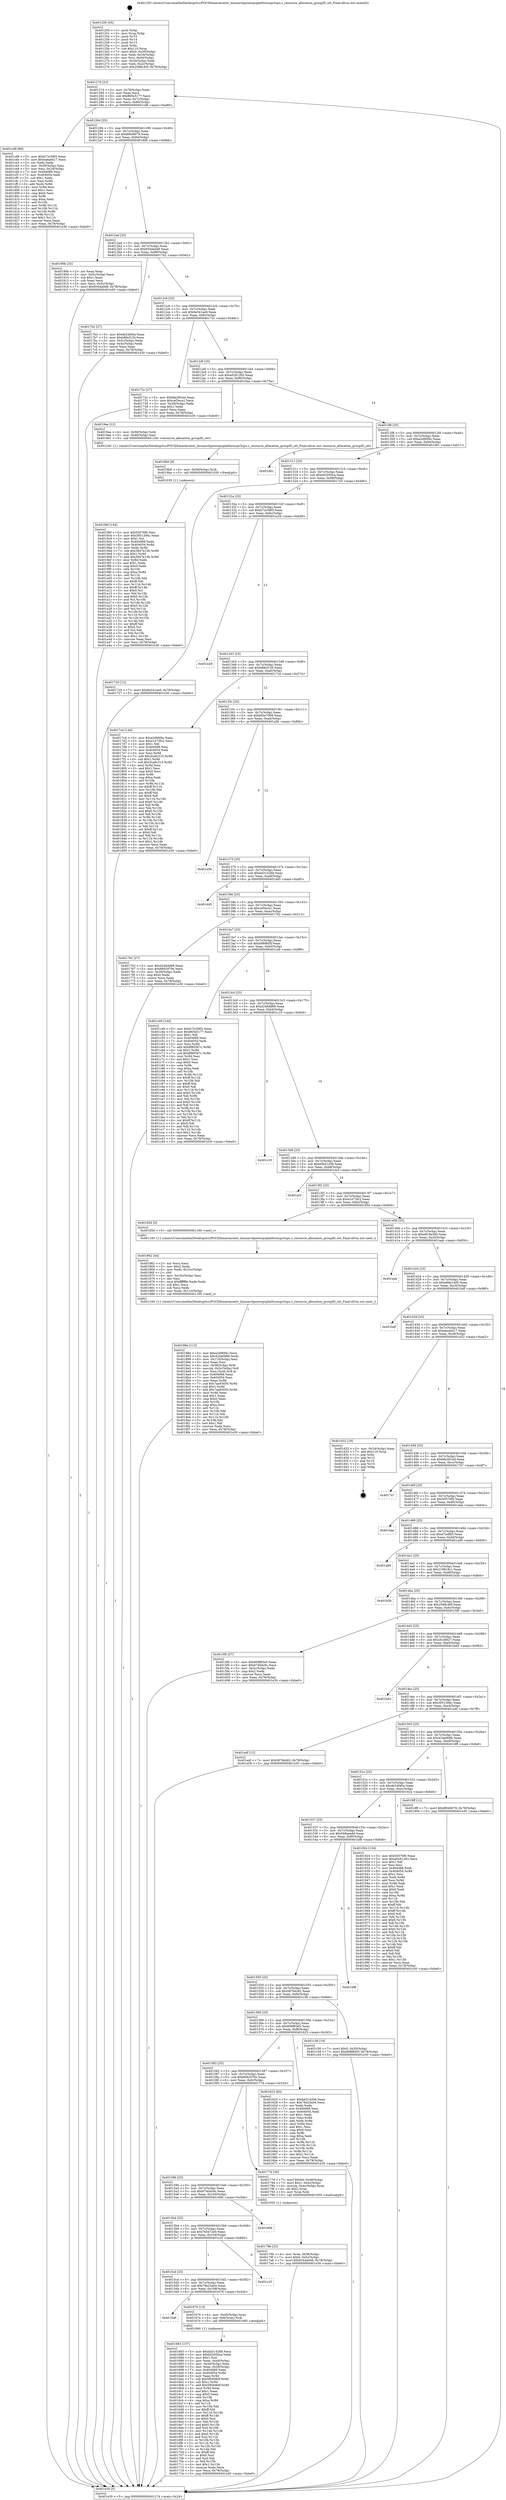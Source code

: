 digraph "0x401250" {
  label = "0x401250 (/mnt/c/Users/mathe/Desktop/tcc/POCII/binaries/extr_linuxarchpowerpcplatformsps3spu.c_resource_allocation_groupID_set_Final-ollvm.out::main(0))"
  labelloc = "t"
  node[shape=record]

  Entry [label="",width=0.3,height=0.3,shape=circle,fillcolor=black,style=filled]
  "0x40127d" [label="{
     0x40127d [23]\l
     | [instrs]\l
     &nbsp;&nbsp;0x40127d \<+3\>: mov -0x78(%rbp),%eax\l
     &nbsp;&nbsp;0x401280 \<+2\>: mov %eax,%ecx\l
     &nbsp;&nbsp;0x401282 \<+6\>: sub $0x865e5177,%ecx\l
     &nbsp;&nbsp;0x401288 \<+3\>: mov %eax,-0x7c(%rbp)\l
     &nbsp;&nbsp;0x40128b \<+3\>: mov %ecx,-0x80(%rbp)\l
     &nbsp;&nbsp;0x40128e \<+6\>: je 0000000000401cd9 \<main+0xa89\>\l
  }"]
  "0x401cd9" [label="{
     0x401cd9 [89]\l
     | [instrs]\l
     &nbsp;&nbsp;0x401cd9 \<+5\>: mov $0xb72c58f3,%eax\l
     &nbsp;&nbsp;0x401cde \<+5\>: mov $0xeaead417,%ecx\l
     &nbsp;&nbsp;0x401ce3 \<+2\>: xor %edx,%edx\l
     &nbsp;&nbsp;0x401ce5 \<+3\>: mov -0x30(%rbp),%esi\l
     &nbsp;&nbsp;0x401ce8 \<+3\>: mov %esi,-0x24(%rbp)\l
     &nbsp;&nbsp;0x401ceb \<+7\>: mov 0x404068,%esi\l
     &nbsp;&nbsp;0x401cf2 \<+7\>: mov 0x404054,%edi\l
     &nbsp;&nbsp;0x401cf9 \<+3\>: sub $0x1,%edx\l
     &nbsp;&nbsp;0x401cfc \<+3\>: mov %esi,%r8d\l
     &nbsp;&nbsp;0x401cff \<+3\>: add %edx,%r8d\l
     &nbsp;&nbsp;0x401d02 \<+4\>: imul %r8d,%esi\l
     &nbsp;&nbsp;0x401d06 \<+3\>: and $0x1,%esi\l
     &nbsp;&nbsp;0x401d09 \<+3\>: cmp $0x0,%esi\l
     &nbsp;&nbsp;0x401d0c \<+4\>: sete %r9b\l
     &nbsp;&nbsp;0x401d10 \<+3\>: cmp $0xa,%edi\l
     &nbsp;&nbsp;0x401d13 \<+4\>: setl %r10b\l
     &nbsp;&nbsp;0x401d17 \<+3\>: mov %r9b,%r11b\l
     &nbsp;&nbsp;0x401d1a \<+3\>: and %r10b,%r11b\l
     &nbsp;&nbsp;0x401d1d \<+3\>: xor %r10b,%r9b\l
     &nbsp;&nbsp;0x401d20 \<+3\>: or %r9b,%r11b\l
     &nbsp;&nbsp;0x401d23 \<+4\>: test $0x1,%r11b\l
     &nbsp;&nbsp;0x401d27 \<+3\>: cmovne %ecx,%eax\l
     &nbsp;&nbsp;0x401d2a \<+3\>: mov %eax,-0x78(%rbp)\l
     &nbsp;&nbsp;0x401d2d \<+5\>: jmp 0000000000401e30 \<main+0xbe0\>\l
  }"]
  "0x401294" [label="{
     0x401294 [25]\l
     | [instrs]\l
     &nbsp;&nbsp;0x401294 \<+5\>: jmp 0000000000401299 \<main+0x49\>\l
     &nbsp;&nbsp;0x401299 \<+3\>: mov -0x7c(%rbp),%eax\l
     &nbsp;&nbsp;0x40129c \<+5\>: sub $0x8f649078,%eax\l
     &nbsp;&nbsp;0x4012a1 \<+6\>: mov %eax,-0x84(%rbp)\l
     &nbsp;&nbsp;0x4012a7 \<+6\>: je 000000000040190b \<main+0x6bb\>\l
  }"]
  Exit [label="",width=0.3,height=0.3,shape=circle,fillcolor=black,style=filled,peripheries=2]
  "0x40190b" [label="{
     0x40190b [25]\l
     | [instrs]\l
     &nbsp;&nbsp;0x40190b \<+2\>: xor %eax,%eax\l
     &nbsp;&nbsp;0x40190d \<+3\>: mov -0x5c(%rbp),%ecx\l
     &nbsp;&nbsp;0x401910 \<+3\>: sub $0x1,%eax\l
     &nbsp;&nbsp;0x401913 \<+2\>: sub %eax,%ecx\l
     &nbsp;&nbsp;0x401915 \<+3\>: mov %ecx,-0x5c(%rbp)\l
     &nbsp;&nbsp;0x401918 \<+7\>: movl $0x9344a0d8,-0x78(%rbp)\l
     &nbsp;&nbsp;0x40191f \<+5\>: jmp 0000000000401e30 \<main+0xbe0\>\l
  }"]
  "0x4012ad" [label="{
     0x4012ad [25]\l
     | [instrs]\l
     &nbsp;&nbsp;0x4012ad \<+5\>: jmp 00000000004012b2 \<main+0x62\>\l
     &nbsp;&nbsp;0x4012b2 \<+3\>: mov -0x7c(%rbp),%eax\l
     &nbsp;&nbsp;0x4012b5 \<+5\>: sub $0x9344a0d8,%eax\l
     &nbsp;&nbsp;0x4012ba \<+6\>: mov %eax,-0x88(%rbp)\l
     &nbsp;&nbsp;0x4012c0 \<+6\>: je 00000000004017b2 \<main+0x562\>\l
  }"]
  "0x4019bf" [label="{
     0x4019bf [144]\l
     | [instrs]\l
     &nbsp;&nbsp;0x4019bf \<+5\>: mov $0x50576f0,%esi\l
     &nbsp;&nbsp;0x4019c4 \<+5\>: mov $0x3951394c,%eax\l
     &nbsp;&nbsp;0x4019c9 \<+2\>: mov $0x1,%cl\l
     &nbsp;&nbsp;0x4019cb \<+7\>: mov 0x404068,%edx\l
     &nbsp;&nbsp;0x4019d2 \<+8\>: mov 0x404054,%r8d\l
     &nbsp;&nbsp;0x4019da \<+3\>: mov %edx,%r9d\l
     &nbsp;&nbsp;0x4019dd \<+7\>: sub $0x3847e15b,%r9d\l
     &nbsp;&nbsp;0x4019e4 \<+4\>: sub $0x1,%r9d\l
     &nbsp;&nbsp;0x4019e8 \<+7\>: add $0x3847e15b,%r9d\l
     &nbsp;&nbsp;0x4019ef \<+4\>: imul %r9d,%edx\l
     &nbsp;&nbsp;0x4019f3 \<+3\>: and $0x1,%edx\l
     &nbsp;&nbsp;0x4019f6 \<+3\>: cmp $0x0,%edx\l
     &nbsp;&nbsp;0x4019f9 \<+4\>: sete %r10b\l
     &nbsp;&nbsp;0x4019fd \<+4\>: cmp $0xa,%r8d\l
     &nbsp;&nbsp;0x401a01 \<+4\>: setl %r11b\l
     &nbsp;&nbsp;0x401a05 \<+3\>: mov %r10b,%bl\l
     &nbsp;&nbsp;0x401a08 \<+3\>: xor $0xff,%bl\l
     &nbsp;&nbsp;0x401a0b \<+3\>: mov %r11b,%r14b\l
     &nbsp;&nbsp;0x401a0e \<+4\>: xor $0xff,%r14b\l
     &nbsp;&nbsp;0x401a12 \<+3\>: xor $0x0,%cl\l
     &nbsp;&nbsp;0x401a15 \<+3\>: mov %bl,%r15b\l
     &nbsp;&nbsp;0x401a18 \<+4\>: and $0x0,%r15b\l
     &nbsp;&nbsp;0x401a1c \<+3\>: and %cl,%r10b\l
     &nbsp;&nbsp;0x401a1f \<+3\>: mov %r14b,%r12b\l
     &nbsp;&nbsp;0x401a22 \<+4\>: and $0x0,%r12b\l
     &nbsp;&nbsp;0x401a26 \<+3\>: and %cl,%r11b\l
     &nbsp;&nbsp;0x401a29 \<+3\>: or %r10b,%r15b\l
     &nbsp;&nbsp;0x401a2c \<+3\>: or %r11b,%r12b\l
     &nbsp;&nbsp;0x401a2f \<+3\>: xor %r12b,%r15b\l
     &nbsp;&nbsp;0x401a32 \<+3\>: or %r14b,%bl\l
     &nbsp;&nbsp;0x401a35 \<+3\>: xor $0xff,%bl\l
     &nbsp;&nbsp;0x401a38 \<+3\>: or $0x0,%cl\l
     &nbsp;&nbsp;0x401a3b \<+2\>: and %cl,%bl\l
     &nbsp;&nbsp;0x401a3d \<+3\>: or %bl,%r15b\l
     &nbsp;&nbsp;0x401a40 \<+4\>: test $0x1,%r15b\l
     &nbsp;&nbsp;0x401a44 \<+3\>: cmovne %eax,%esi\l
     &nbsp;&nbsp;0x401a47 \<+3\>: mov %esi,-0x78(%rbp)\l
     &nbsp;&nbsp;0x401a4a \<+5\>: jmp 0000000000401e30 \<main+0xbe0\>\l
  }"]
  "0x4017b2" [label="{
     0x4017b2 [27]\l
     | [instrs]\l
     &nbsp;&nbsp;0x4017b2 \<+5\>: mov $0x4b24f40a,%eax\l
     &nbsp;&nbsp;0x4017b7 \<+5\>: mov $0xb89cf120,%ecx\l
     &nbsp;&nbsp;0x4017bc \<+3\>: mov -0x5c(%rbp),%edx\l
     &nbsp;&nbsp;0x4017bf \<+3\>: cmp -0x4c(%rbp),%edx\l
     &nbsp;&nbsp;0x4017c2 \<+3\>: cmovl %ecx,%eax\l
     &nbsp;&nbsp;0x4017c5 \<+3\>: mov %eax,-0x78(%rbp)\l
     &nbsp;&nbsp;0x4017c8 \<+5\>: jmp 0000000000401e30 \<main+0xbe0\>\l
  }"]
  "0x4012c6" [label="{
     0x4012c6 [25]\l
     | [instrs]\l
     &nbsp;&nbsp;0x4012c6 \<+5\>: jmp 00000000004012cb \<main+0x7b\>\l
     &nbsp;&nbsp;0x4012cb \<+3\>: mov -0x7c(%rbp),%eax\l
     &nbsp;&nbsp;0x4012ce \<+5\>: sub $0x9e341ae9,%eax\l
     &nbsp;&nbsp;0x4012d3 \<+6\>: mov %eax,-0x8c(%rbp)\l
     &nbsp;&nbsp;0x4012d9 \<+6\>: je 000000000040172c \<main+0x4dc\>\l
  }"]
  "0x4019b6" [label="{
     0x4019b6 [9]\l
     | [instrs]\l
     &nbsp;&nbsp;0x4019b6 \<+4\>: mov -0x58(%rbp),%rdi\l
     &nbsp;&nbsp;0x4019ba \<+5\>: call 0000000000401030 \<free@plt\>\l
     | [calls]\l
     &nbsp;&nbsp;0x401030 \{1\} (unknown)\l
  }"]
  "0x40172c" [label="{
     0x40172c [27]\l
     | [instrs]\l
     &nbsp;&nbsp;0x40172c \<+5\>: mov $0xfda381bd,%eax\l
     &nbsp;&nbsp;0x401731 \<+5\>: mov $0xcef3eca1,%ecx\l
     &nbsp;&nbsp;0x401736 \<+3\>: mov -0x28(%rbp),%edx\l
     &nbsp;&nbsp;0x401739 \<+3\>: cmp $0x1,%edx\l
     &nbsp;&nbsp;0x40173c \<+3\>: cmovl %ecx,%eax\l
     &nbsp;&nbsp;0x40173f \<+3\>: mov %eax,-0x78(%rbp)\l
     &nbsp;&nbsp;0x401742 \<+5\>: jmp 0000000000401e30 \<main+0xbe0\>\l
  }"]
  "0x4012df" [label="{
     0x4012df [25]\l
     | [instrs]\l
     &nbsp;&nbsp;0x4012df \<+5\>: jmp 00000000004012e4 \<main+0x94\>\l
     &nbsp;&nbsp;0x4012e4 \<+3\>: mov -0x7c(%rbp),%eax\l
     &nbsp;&nbsp;0x4012e7 \<+5\>: sub $0xa0281263,%eax\l
     &nbsp;&nbsp;0x4012ec \<+6\>: mov %eax,-0x90(%rbp)\l
     &nbsp;&nbsp;0x4012f2 \<+6\>: je 00000000004019aa \<main+0x75a\>\l
  }"]
  "0x40188e" [label="{
     0x40188e [113]\l
     | [instrs]\l
     &nbsp;&nbsp;0x40188e \<+5\>: mov $0xa2d90f4c,%ecx\l
     &nbsp;&nbsp;0x401893 \<+5\>: mov $0x424a0b86,%edx\l
     &nbsp;&nbsp;0x401898 \<+6\>: mov -0x110(%rbp),%esi\l
     &nbsp;&nbsp;0x40189e \<+3\>: imul %eax,%esi\l
     &nbsp;&nbsp;0x4018a1 \<+4\>: mov -0x58(%rbp),%rdi\l
     &nbsp;&nbsp;0x4018a5 \<+4\>: movslq -0x5c(%rbp),%r8\l
     &nbsp;&nbsp;0x4018a9 \<+4\>: mov %esi,(%rdi,%r8,4)\l
     &nbsp;&nbsp;0x4018ad \<+7\>: mov 0x404068,%eax\l
     &nbsp;&nbsp;0x4018b4 \<+7\>: mov 0x404054,%esi\l
     &nbsp;&nbsp;0x4018bb \<+3\>: mov %eax,%r9d\l
     &nbsp;&nbsp;0x4018be \<+7\>: sub $0x7aa93050,%r9d\l
     &nbsp;&nbsp;0x4018c5 \<+4\>: sub $0x1,%r9d\l
     &nbsp;&nbsp;0x4018c9 \<+7\>: add $0x7aa93050,%r9d\l
     &nbsp;&nbsp;0x4018d0 \<+4\>: imul %r9d,%eax\l
     &nbsp;&nbsp;0x4018d4 \<+3\>: and $0x1,%eax\l
     &nbsp;&nbsp;0x4018d7 \<+3\>: cmp $0x0,%eax\l
     &nbsp;&nbsp;0x4018da \<+4\>: sete %r10b\l
     &nbsp;&nbsp;0x4018de \<+3\>: cmp $0xa,%esi\l
     &nbsp;&nbsp;0x4018e1 \<+4\>: setl %r11b\l
     &nbsp;&nbsp;0x4018e5 \<+3\>: mov %r10b,%bl\l
     &nbsp;&nbsp;0x4018e8 \<+3\>: and %r11b,%bl\l
     &nbsp;&nbsp;0x4018eb \<+3\>: xor %r11b,%r10b\l
     &nbsp;&nbsp;0x4018ee \<+3\>: or %r10b,%bl\l
     &nbsp;&nbsp;0x4018f1 \<+3\>: test $0x1,%bl\l
     &nbsp;&nbsp;0x4018f4 \<+3\>: cmovne %edx,%ecx\l
     &nbsp;&nbsp;0x4018f7 \<+3\>: mov %ecx,-0x78(%rbp)\l
     &nbsp;&nbsp;0x4018fa \<+5\>: jmp 0000000000401e30 \<main+0xbe0\>\l
  }"]
  "0x4019aa" [label="{
     0x4019aa [12]\l
     | [instrs]\l
     &nbsp;&nbsp;0x4019aa \<+4\>: mov -0x58(%rbp),%rdi\l
     &nbsp;&nbsp;0x4019ae \<+3\>: mov -0x48(%rbp),%esi\l
     &nbsp;&nbsp;0x4019b1 \<+5\>: call 0000000000401240 \<resource_allocation_groupID_set\>\l
     | [calls]\l
     &nbsp;&nbsp;0x401240 \{1\} (/mnt/c/Users/mathe/Desktop/tcc/POCII/binaries/extr_linuxarchpowerpcplatformsps3spu.c_resource_allocation_groupID_set_Final-ollvm.out::resource_allocation_groupID_set)\l
  }"]
  "0x4012f8" [label="{
     0x4012f8 [25]\l
     | [instrs]\l
     &nbsp;&nbsp;0x4012f8 \<+5\>: jmp 00000000004012fd \<main+0xad\>\l
     &nbsp;&nbsp;0x4012fd \<+3\>: mov -0x7c(%rbp),%eax\l
     &nbsp;&nbsp;0x401300 \<+5\>: sub $0xa2d90f4c,%eax\l
     &nbsp;&nbsp;0x401305 \<+6\>: mov %eax,-0x94(%rbp)\l
     &nbsp;&nbsp;0x40130b \<+6\>: je 0000000000401d61 \<main+0xb11\>\l
  }"]
  "0x401862" [label="{
     0x401862 [44]\l
     | [instrs]\l
     &nbsp;&nbsp;0x401862 \<+2\>: xor %ecx,%ecx\l
     &nbsp;&nbsp;0x401864 \<+5\>: mov $0x2,%edx\l
     &nbsp;&nbsp;0x401869 \<+6\>: mov %edx,-0x10c(%rbp)\l
     &nbsp;&nbsp;0x40186f \<+1\>: cltd\l
     &nbsp;&nbsp;0x401870 \<+6\>: mov -0x10c(%rbp),%esi\l
     &nbsp;&nbsp;0x401876 \<+2\>: idiv %esi\l
     &nbsp;&nbsp;0x401878 \<+6\>: imul $0xfffffffe,%edx,%edx\l
     &nbsp;&nbsp;0x40187e \<+3\>: sub $0x1,%ecx\l
     &nbsp;&nbsp;0x401881 \<+2\>: sub %ecx,%edx\l
     &nbsp;&nbsp;0x401883 \<+6\>: mov %edx,-0x110(%rbp)\l
     &nbsp;&nbsp;0x401889 \<+5\>: call 0000000000401160 \<next_i\>\l
     | [calls]\l
     &nbsp;&nbsp;0x401160 \{1\} (/mnt/c/Users/mathe/Desktop/tcc/POCII/binaries/extr_linuxarchpowerpcplatformsps3spu.c_resource_allocation_groupID_set_Final-ollvm.out::next_i)\l
  }"]
  "0x401d61" [label="{
     0x401d61\l
  }", style=dashed]
  "0x401311" [label="{
     0x401311 [25]\l
     | [instrs]\l
     &nbsp;&nbsp;0x401311 \<+5\>: jmp 0000000000401316 \<main+0xc6\>\l
     &nbsp;&nbsp;0x401316 \<+3\>: mov -0x7c(%rbp),%eax\l
     &nbsp;&nbsp;0x401319 \<+5\>: sub $0xb02050ca,%eax\l
     &nbsp;&nbsp;0x40131e \<+6\>: mov %eax,-0x98(%rbp)\l
     &nbsp;&nbsp;0x401324 \<+6\>: je 0000000000401720 \<main+0x4d0\>\l
  }"]
  "0x40179b" [label="{
     0x40179b [23]\l
     | [instrs]\l
     &nbsp;&nbsp;0x40179b \<+4\>: mov %rax,-0x58(%rbp)\l
     &nbsp;&nbsp;0x40179f \<+7\>: movl $0x0,-0x5c(%rbp)\l
     &nbsp;&nbsp;0x4017a6 \<+7\>: movl $0x9344a0d8,-0x78(%rbp)\l
     &nbsp;&nbsp;0x4017ad \<+5\>: jmp 0000000000401e30 \<main+0xbe0\>\l
  }"]
  "0x401720" [label="{
     0x401720 [12]\l
     | [instrs]\l
     &nbsp;&nbsp;0x401720 \<+7\>: movl $0x9e341ae9,-0x78(%rbp)\l
     &nbsp;&nbsp;0x401727 \<+5\>: jmp 0000000000401e30 \<main+0xbe0\>\l
  }"]
  "0x40132a" [label="{
     0x40132a [25]\l
     | [instrs]\l
     &nbsp;&nbsp;0x40132a \<+5\>: jmp 000000000040132f \<main+0xdf\>\l
     &nbsp;&nbsp;0x40132f \<+3\>: mov -0x7c(%rbp),%eax\l
     &nbsp;&nbsp;0x401332 \<+5\>: sub $0xb72c58f3,%eax\l
     &nbsp;&nbsp;0x401337 \<+6\>: mov %eax,-0x9c(%rbp)\l
     &nbsp;&nbsp;0x40133d \<+6\>: je 0000000000401e29 \<main+0xbd9\>\l
  }"]
  "0x401683" [label="{
     0x401683 [157]\l
     | [instrs]\l
     &nbsp;&nbsp;0x401683 \<+5\>: mov $0xbd314268,%ecx\l
     &nbsp;&nbsp;0x401688 \<+5\>: mov $0xb02050ca,%edx\l
     &nbsp;&nbsp;0x40168d \<+3\>: mov $0x1,%sil\l
     &nbsp;&nbsp;0x401690 \<+3\>: mov %eax,-0x44(%rbp)\l
     &nbsp;&nbsp;0x401693 \<+3\>: mov -0x44(%rbp),%eax\l
     &nbsp;&nbsp;0x401696 \<+3\>: mov %eax,-0x28(%rbp)\l
     &nbsp;&nbsp;0x401699 \<+7\>: mov 0x404068,%eax\l
     &nbsp;&nbsp;0x4016a0 \<+8\>: mov 0x404054,%r8d\l
     &nbsp;&nbsp;0x4016a8 \<+3\>: mov %eax,%r9d\l
     &nbsp;&nbsp;0x4016ab \<+7\>: sub $0x5f04060f,%r9d\l
     &nbsp;&nbsp;0x4016b2 \<+4\>: sub $0x1,%r9d\l
     &nbsp;&nbsp;0x4016b6 \<+7\>: add $0x5f04060f,%r9d\l
     &nbsp;&nbsp;0x4016bd \<+4\>: imul %r9d,%eax\l
     &nbsp;&nbsp;0x4016c1 \<+3\>: and $0x1,%eax\l
     &nbsp;&nbsp;0x4016c4 \<+3\>: cmp $0x0,%eax\l
     &nbsp;&nbsp;0x4016c7 \<+4\>: sete %r10b\l
     &nbsp;&nbsp;0x4016cb \<+4\>: cmp $0xa,%r8d\l
     &nbsp;&nbsp;0x4016cf \<+4\>: setl %r11b\l
     &nbsp;&nbsp;0x4016d3 \<+3\>: mov %r10b,%bl\l
     &nbsp;&nbsp;0x4016d6 \<+3\>: xor $0xff,%bl\l
     &nbsp;&nbsp;0x4016d9 \<+3\>: mov %r11b,%r14b\l
     &nbsp;&nbsp;0x4016dc \<+4\>: xor $0xff,%r14b\l
     &nbsp;&nbsp;0x4016e0 \<+4\>: xor $0x0,%sil\l
     &nbsp;&nbsp;0x4016e4 \<+3\>: mov %bl,%r15b\l
     &nbsp;&nbsp;0x4016e7 \<+4\>: and $0x0,%r15b\l
     &nbsp;&nbsp;0x4016eb \<+3\>: and %sil,%r10b\l
     &nbsp;&nbsp;0x4016ee \<+3\>: mov %r14b,%r12b\l
     &nbsp;&nbsp;0x4016f1 \<+4\>: and $0x0,%r12b\l
     &nbsp;&nbsp;0x4016f5 \<+3\>: and %sil,%r11b\l
     &nbsp;&nbsp;0x4016f8 \<+3\>: or %r10b,%r15b\l
     &nbsp;&nbsp;0x4016fb \<+3\>: or %r11b,%r12b\l
     &nbsp;&nbsp;0x4016fe \<+3\>: xor %r12b,%r15b\l
     &nbsp;&nbsp;0x401701 \<+3\>: or %r14b,%bl\l
     &nbsp;&nbsp;0x401704 \<+3\>: xor $0xff,%bl\l
     &nbsp;&nbsp;0x401707 \<+4\>: or $0x0,%sil\l
     &nbsp;&nbsp;0x40170b \<+3\>: and %sil,%bl\l
     &nbsp;&nbsp;0x40170e \<+3\>: or %bl,%r15b\l
     &nbsp;&nbsp;0x401711 \<+4\>: test $0x1,%r15b\l
     &nbsp;&nbsp;0x401715 \<+3\>: cmovne %edx,%ecx\l
     &nbsp;&nbsp;0x401718 \<+3\>: mov %ecx,-0x78(%rbp)\l
     &nbsp;&nbsp;0x40171b \<+5\>: jmp 0000000000401e30 \<main+0xbe0\>\l
  }"]
  "0x401e29" [label="{
     0x401e29\l
  }", style=dashed]
  "0x401343" [label="{
     0x401343 [25]\l
     | [instrs]\l
     &nbsp;&nbsp;0x401343 \<+5\>: jmp 0000000000401348 \<main+0xf8\>\l
     &nbsp;&nbsp;0x401348 \<+3\>: mov -0x7c(%rbp),%eax\l
     &nbsp;&nbsp;0x40134b \<+5\>: sub $0xb89cf120,%eax\l
     &nbsp;&nbsp;0x401350 \<+6\>: mov %eax,-0xa0(%rbp)\l
     &nbsp;&nbsp;0x401356 \<+6\>: je 00000000004017cd \<main+0x57d\>\l
  }"]
  "0x4015e6" [label="{
     0x4015e6\l
  }", style=dashed]
  "0x4017cd" [label="{
     0x4017cd [144]\l
     | [instrs]\l
     &nbsp;&nbsp;0x4017cd \<+5\>: mov $0xa2d90f4c,%eax\l
     &nbsp;&nbsp;0x4017d2 \<+5\>: mov $0xe1e73fc2,%ecx\l
     &nbsp;&nbsp;0x4017d7 \<+2\>: mov $0x1,%dl\l
     &nbsp;&nbsp;0x4017d9 \<+7\>: mov 0x404068,%esi\l
     &nbsp;&nbsp;0x4017e0 \<+7\>: mov 0x404054,%edi\l
     &nbsp;&nbsp;0x4017e7 \<+3\>: mov %esi,%r8d\l
     &nbsp;&nbsp;0x4017ea \<+7\>: add $0x3ca9c315,%r8d\l
     &nbsp;&nbsp;0x4017f1 \<+4\>: sub $0x1,%r8d\l
     &nbsp;&nbsp;0x4017f5 \<+7\>: sub $0x3ca9c315,%r8d\l
     &nbsp;&nbsp;0x4017fc \<+4\>: imul %r8d,%esi\l
     &nbsp;&nbsp;0x401800 \<+3\>: and $0x1,%esi\l
     &nbsp;&nbsp;0x401803 \<+3\>: cmp $0x0,%esi\l
     &nbsp;&nbsp;0x401806 \<+4\>: sete %r9b\l
     &nbsp;&nbsp;0x40180a \<+3\>: cmp $0xa,%edi\l
     &nbsp;&nbsp;0x40180d \<+4\>: setl %r10b\l
     &nbsp;&nbsp;0x401811 \<+3\>: mov %r9b,%r11b\l
     &nbsp;&nbsp;0x401814 \<+4\>: xor $0xff,%r11b\l
     &nbsp;&nbsp;0x401818 \<+3\>: mov %r10b,%bl\l
     &nbsp;&nbsp;0x40181b \<+3\>: xor $0xff,%bl\l
     &nbsp;&nbsp;0x40181e \<+3\>: xor $0x0,%dl\l
     &nbsp;&nbsp;0x401821 \<+3\>: mov %r11b,%r14b\l
     &nbsp;&nbsp;0x401824 \<+4\>: and $0x0,%r14b\l
     &nbsp;&nbsp;0x401828 \<+3\>: and %dl,%r9b\l
     &nbsp;&nbsp;0x40182b \<+3\>: mov %bl,%r15b\l
     &nbsp;&nbsp;0x40182e \<+4\>: and $0x0,%r15b\l
     &nbsp;&nbsp;0x401832 \<+3\>: and %dl,%r10b\l
     &nbsp;&nbsp;0x401835 \<+3\>: or %r9b,%r14b\l
     &nbsp;&nbsp;0x401838 \<+3\>: or %r10b,%r15b\l
     &nbsp;&nbsp;0x40183b \<+3\>: xor %r15b,%r14b\l
     &nbsp;&nbsp;0x40183e \<+3\>: or %bl,%r11b\l
     &nbsp;&nbsp;0x401841 \<+4\>: xor $0xff,%r11b\l
     &nbsp;&nbsp;0x401845 \<+3\>: or $0x0,%dl\l
     &nbsp;&nbsp;0x401848 \<+3\>: and %dl,%r11b\l
     &nbsp;&nbsp;0x40184b \<+3\>: or %r11b,%r14b\l
     &nbsp;&nbsp;0x40184e \<+4\>: test $0x1,%r14b\l
     &nbsp;&nbsp;0x401852 \<+3\>: cmovne %ecx,%eax\l
     &nbsp;&nbsp;0x401855 \<+3\>: mov %eax,-0x78(%rbp)\l
     &nbsp;&nbsp;0x401858 \<+5\>: jmp 0000000000401e30 \<main+0xbe0\>\l
  }"]
  "0x40135c" [label="{
     0x40135c [25]\l
     | [instrs]\l
     &nbsp;&nbsp;0x40135c \<+5\>: jmp 0000000000401361 \<main+0x111\>\l
     &nbsp;&nbsp;0x401361 \<+3\>: mov -0x7c(%rbp),%eax\l
     &nbsp;&nbsp;0x401364 \<+5\>: sub $0xb92e7009,%eax\l
     &nbsp;&nbsp;0x401369 \<+6\>: mov %eax,-0xa4(%rbp)\l
     &nbsp;&nbsp;0x40136f \<+6\>: je 0000000000401a5b \<main+0x80b\>\l
  }"]
  "0x401676" [label="{
     0x401676 [13]\l
     | [instrs]\l
     &nbsp;&nbsp;0x401676 \<+4\>: mov -0x40(%rbp),%rax\l
     &nbsp;&nbsp;0x40167a \<+4\>: mov 0x8(%rax),%rdi\l
     &nbsp;&nbsp;0x40167e \<+5\>: call 0000000000401060 \<atoi@plt\>\l
     | [calls]\l
     &nbsp;&nbsp;0x401060 \{1\} (unknown)\l
  }"]
  "0x401a5b" [label="{
     0x401a5b\l
  }", style=dashed]
  "0x401375" [label="{
     0x401375 [25]\l
     | [instrs]\l
     &nbsp;&nbsp;0x401375 \<+5\>: jmp 000000000040137a \<main+0x12a\>\l
     &nbsp;&nbsp;0x40137a \<+3\>: mov -0x7c(%rbp),%eax\l
     &nbsp;&nbsp;0x40137d \<+5\>: sub $0xbd314268,%eax\l
     &nbsp;&nbsp;0x401382 \<+6\>: mov %eax,-0xa8(%rbp)\l
     &nbsp;&nbsp;0x401388 \<+6\>: je 0000000000401d45 \<main+0xaf5\>\l
  }"]
  "0x4015cd" [label="{
     0x4015cd [25]\l
     | [instrs]\l
     &nbsp;&nbsp;0x4015cd \<+5\>: jmp 00000000004015d2 \<main+0x382\>\l
     &nbsp;&nbsp;0x4015d2 \<+3\>: mov -0x7c(%rbp),%eax\l
     &nbsp;&nbsp;0x4015d5 \<+5\>: sub $0x79e23a04,%eax\l
     &nbsp;&nbsp;0x4015da \<+6\>: mov %eax,-0x108(%rbp)\l
     &nbsp;&nbsp;0x4015e0 \<+6\>: je 0000000000401676 \<main+0x426\>\l
  }"]
  "0x401d45" [label="{
     0x401d45\l
  }", style=dashed]
  "0x40138e" [label="{
     0x40138e [25]\l
     | [instrs]\l
     &nbsp;&nbsp;0x40138e \<+5\>: jmp 0000000000401393 \<main+0x143\>\l
     &nbsp;&nbsp;0x401393 \<+3\>: mov -0x7c(%rbp),%eax\l
     &nbsp;&nbsp;0x401396 \<+5\>: sub $0xcef3eca1,%eax\l
     &nbsp;&nbsp;0x40139b \<+6\>: mov %eax,-0xac(%rbp)\l
     &nbsp;&nbsp;0x4013a1 \<+6\>: je 0000000000401762 \<main+0x512\>\l
  }"]
  "0x401c25" [label="{
     0x401c25\l
  }", style=dashed]
  "0x401762" [label="{
     0x401762 [27]\l
     | [instrs]\l
     &nbsp;&nbsp;0x401762 \<+5\>: mov $0xd246dd68,%eax\l
     &nbsp;&nbsp;0x401767 \<+5\>: mov $0x6692970e,%ecx\l
     &nbsp;&nbsp;0x40176c \<+3\>: mov -0x28(%rbp),%edx\l
     &nbsp;&nbsp;0x40176f \<+3\>: cmp $0x0,%edx\l
     &nbsp;&nbsp;0x401772 \<+3\>: cmove %ecx,%eax\l
     &nbsp;&nbsp;0x401775 \<+3\>: mov %eax,-0x78(%rbp)\l
     &nbsp;&nbsp;0x401778 \<+5\>: jmp 0000000000401e30 \<main+0xbe0\>\l
  }"]
  "0x4013a7" [label="{
     0x4013a7 [25]\l
     | [instrs]\l
     &nbsp;&nbsp;0x4013a7 \<+5\>: jmp 00000000004013ac \<main+0x15c\>\l
     &nbsp;&nbsp;0x4013ac \<+3\>: mov -0x7c(%rbp),%eax\l
     &nbsp;&nbsp;0x4013af \<+5\>: sub $0xd08f8d5f,%eax\l
     &nbsp;&nbsp;0x4013b4 \<+6\>: mov %eax,-0xb0(%rbp)\l
     &nbsp;&nbsp;0x4013ba \<+6\>: je 0000000000401c49 \<main+0x9f9\>\l
  }"]
  "0x4015b4" [label="{
     0x4015b4 [25]\l
     | [instrs]\l
     &nbsp;&nbsp;0x4015b4 \<+5\>: jmp 00000000004015b9 \<main+0x369\>\l
     &nbsp;&nbsp;0x4015b9 \<+3\>: mov -0x7c(%rbp),%eax\l
     &nbsp;&nbsp;0x4015bc \<+5\>: sub $0x765472e0,%eax\l
     &nbsp;&nbsp;0x4015c1 \<+6\>: mov %eax,-0x104(%rbp)\l
     &nbsp;&nbsp;0x4015c7 \<+6\>: je 0000000000401c25 \<main+0x9d5\>\l
  }"]
  "0x401c49" [label="{
     0x401c49 [144]\l
     | [instrs]\l
     &nbsp;&nbsp;0x401c49 \<+5\>: mov $0xb72c58f3,%eax\l
     &nbsp;&nbsp;0x401c4e \<+5\>: mov $0x865e5177,%ecx\l
     &nbsp;&nbsp;0x401c53 \<+2\>: mov $0x1,%dl\l
     &nbsp;&nbsp;0x401c55 \<+7\>: mov 0x404068,%esi\l
     &nbsp;&nbsp;0x401c5c \<+7\>: mov 0x404054,%edi\l
     &nbsp;&nbsp;0x401c63 \<+3\>: mov %esi,%r8d\l
     &nbsp;&nbsp;0x401c66 \<+7\>: add $0x8f80567c,%r8d\l
     &nbsp;&nbsp;0x401c6d \<+4\>: sub $0x1,%r8d\l
     &nbsp;&nbsp;0x401c71 \<+7\>: sub $0x8f80567c,%r8d\l
     &nbsp;&nbsp;0x401c78 \<+4\>: imul %r8d,%esi\l
     &nbsp;&nbsp;0x401c7c \<+3\>: and $0x1,%esi\l
     &nbsp;&nbsp;0x401c7f \<+3\>: cmp $0x0,%esi\l
     &nbsp;&nbsp;0x401c82 \<+4\>: sete %r9b\l
     &nbsp;&nbsp;0x401c86 \<+3\>: cmp $0xa,%edi\l
     &nbsp;&nbsp;0x401c89 \<+4\>: setl %r10b\l
     &nbsp;&nbsp;0x401c8d \<+3\>: mov %r9b,%r11b\l
     &nbsp;&nbsp;0x401c90 \<+4\>: xor $0xff,%r11b\l
     &nbsp;&nbsp;0x401c94 \<+3\>: mov %r10b,%bl\l
     &nbsp;&nbsp;0x401c97 \<+3\>: xor $0xff,%bl\l
     &nbsp;&nbsp;0x401c9a \<+3\>: xor $0x0,%dl\l
     &nbsp;&nbsp;0x401c9d \<+3\>: mov %r11b,%r14b\l
     &nbsp;&nbsp;0x401ca0 \<+4\>: and $0x0,%r14b\l
     &nbsp;&nbsp;0x401ca4 \<+3\>: and %dl,%r9b\l
     &nbsp;&nbsp;0x401ca7 \<+3\>: mov %bl,%r15b\l
     &nbsp;&nbsp;0x401caa \<+4\>: and $0x0,%r15b\l
     &nbsp;&nbsp;0x401cae \<+3\>: and %dl,%r10b\l
     &nbsp;&nbsp;0x401cb1 \<+3\>: or %r9b,%r14b\l
     &nbsp;&nbsp;0x401cb4 \<+3\>: or %r10b,%r15b\l
     &nbsp;&nbsp;0x401cb7 \<+3\>: xor %r15b,%r14b\l
     &nbsp;&nbsp;0x401cba \<+3\>: or %bl,%r11b\l
     &nbsp;&nbsp;0x401cbd \<+4\>: xor $0xff,%r11b\l
     &nbsp;&nbsp;0x401cc1 \<+3\>: or $0x0,%dl\l
     &nbsp;&nbsp;0x401cc4 \<+3\>: and %dl,%r11b\l
     &nbsp;&nbsp;0x401cc7 \<+3\>: or %r11b,%r14b\l
     &nbsp;&nbsp;0x401cca \<+4\>: test $0x1,%r14b\l
     &nbsp;&nbsp;0x401cce \<+3\>: cmovne %ecx,%eax\l
     &nbsp;&nbsp;0x401cd1 \<+3\>: mov %eax,-0x78(%rbp)\l
     &nbsp;&nbsp;0x401cd4 \<+5\>: jmp 0000000000401e30 \<main+0xbe0\>\l
  }"]
  "0x4013c0" [label="{
     0x4013c0 [25]\l
     | [instrs]\l
     &nbsp;&nbsp;0x4013c0 \<+5\>: jmp 00000000004013c5 \<main+0x175\>\l
     &nbsp;&nbsp;0x4013c5 \<+3\>: mov -0x7c(%rbp),%eax\l
     &nbsp;&nbsp;0x4013c8 \<+5\>: sub $0xd246dd68,%eax\l
     &nbsp;&nbsp;0x4013cd \<+6\>: mov %eax,-0xb4(%rbp)\l
     &nbsp;&nbsp;0x4013d3 \<+6\>: je 0000000000401c19 \<main+0x9c9\>\l
  }"]
  "0x40160b" [label="{
     0x40160b\l
  }", style=dashed]
  "0x401c19" [label="{
     0x401c19\l
  }", style=dashed]
  "0x4013d9" [label="{
     0x4013d9 [25]\l
     | [instrs]\l
     &nbsp;&nbsp;0x4013d9 \<+5\>: jmp 00000000004013de \<main+0x18e\>\l
     &nbsp;&nbsp;0x4013de \<+3\>: mov -0x7c(%rbp),%eax\l
     &nbsp;&nbsp;0x4013e1 \<+5\>: sub $0xd3b41a56,%eax\l
     &nbsp;&nbsp;0x4013e6 \<+6\>: mov %eax,-0xb8(%rbp)\l
     &nbsp;&nbsp;0x4013ec \<+6\>: je 0000000000401dcf \<main+0xb7f\>\l
  }"]
  "0x40159b" [label="{
     0x40159b [25]\l
     | [instrs]\l
     &nbsp;&nbsp;0x40159b \<+5\>: jmp 00000000004015a0 \<main+0x350\>\l
     &nbsp;&nbsp;0x4015a0 \<+3\>: mov -0x7c(%rbp),%eax\l
     &nbsp;&nbsp;0x4015a3 \<+5\>: sub $0x6740dc9c,%eax\l
     &nbsp;&nbsp;0x4015a8 \<+6\>: mov %eax,-0x100(%rbp)\l
     &nbsp;&nbsp;0x4015ae \<+6\>: je 000000000040160b \<main+0x3bb\>\l
  }"]
  "0x401dcf" [label="{
     0x401dcf\l
  }", style=dashed]
  "0x4013f2" [label="{
     0x4013f2 [25]\l
     | [instrs]\l
     &nbsp;&nbsp;0x4013f2 \<+5\>: jmp 00000000004013f7 \<main+0x1a7\>\l
     &nbsp;&nbsp;0x4013f7 \<+3\>: mov -0x7c(%rbp),%eax\l
     &nbsp;&nbsp;0x4013fa \<+5\>: sub $0xe1e73fc2,%eax\l
     &nbsp;&nbsp;0x4013ff \<+6\>: mov %eax,-0xbc(%rbp)\l
     &nbsp;&nbsp;0x401405 \<+6\>: je 000000000040185d \<main+0x60d\>\l
  }"]
  "0x40177d" [label="{
     0x40177d [30]\l
     | [instrs]\l
     &nbsp;&nbsp;0x40177d \<+7\>: movl $0x64,-0x48(%rbp)\l
     &nbsp;&nbsp;0x401784 \<+7\>: movl $0x1,-0x4c(%rbp)\l
     &nbsp;&nbsp;0x40178b \<+4\>: movslq -0x4c(%rbp),%rax\l
     &nbsp;&nbsp;0x40178f \<+4\>: shl $0x2,%rax\l
     &nbsp;&nbsp;0x401793 \<+3\>: mov %rax,%rdi\l
     &nbsp;&nbsp;0x401796 \<+5\>: call 0000000000401050 \<malloc@plt\>\l
     | [calls]\l
     &nbsp;&nbsp;0x401050 \{1\} (unknown)\l
  }"]
  "0x40185d" [label="{
     0x40185d [5]\l
     | [instrs]\l
     &nbsp;&nbsp;0x40185d \<+5\>: call 0000000000401160 \<next_i\>\l
     | [calls]\l
     &nbsp;&nbsp;0x401160 \{1\} (/mnt/c/Users/mathe/Desktop/tcc/POCII/binaries/extr_linuxarchpowerpcplatformsps3spu.c_resource_allocation_groupID_set_Final-ollvm.out::next_i)\l
  }"]
  "0x40140b" [label="{
     0x40140b [25]\l
     | [instrs]\l
     &nbsp;&nbsp;0x40140b \<+5\>: jmp 0000000000401410 \<main+0x1c0\>\l
     &nbsp;&nbsp;0x401410 \<+3\>: mov -0x7c(%rbp),%eax\l
     &nbsp;&nbsp;0x401413 \<+5\>: sub $0xe819a3d0,%eax\l
     &nbsp;&nbsp;0x401418 \<+6\>: mov %eax,-0xc0(%rbp)\l
     &nbsp;&nbsp;0x40141e \<+6\>: je 0000000000401aab \<main+0x85b\>\l
  }"]
  "0x401582" [label="{
     0x401582 [25]\l
     | [instrs]\l
     &nbsp;&nbsp;0x401582 \<+5\>: jmp 0000000000401587 \<main+0x337\>\l
     &nbsp;&nbsp;0x401587 \<+3\>: mov -0x7c(%rbp),%eax\l
     &nbsp;&nbsp;0x40158a \<+5\>: sub $0x6692970e,%eax\l
     &nbsp;&nbsp;0x40158f \<+6\>: mov %eax,-0xfc(%rbp)\l
     &nbsp;&nbsp;0x401595 \<+6\>: je 000000000040177d \<main+0x52d\>\l
  }"]
  "0x401aab" [label="{
     0x401aab\l
  }", style=dashed]
  "0x401424" [label="{
     0x401424 [25]\l
     | [instrs]\l
     &nbsp;&nbsp;0x401424 \<+5\>: jmp 0000000000401429 \<main+0x1d9\>\l
     &nbsp;&nbsp;0x401429 \<+3\>: mov -0x7c(%rbp),%eax\l
     &nbsp;&nbsp;0x40142c \<+5\>: sub $0xe8de14d5,%eax\l
     &nbsp;&nbsp;0x401431 \<+6\>: mov %eax,-0xc4(%rbp)\l
     &nbsp;&nbsp;0x401437 \<+6\>: je 0000000000401bdf \<main+0x98f\>\l
  }"]
  "0x401623" [label="{
     0x401623 [83]\l
     | [instrs]\l
     &nbsp;&nbsp;0x401623 \<+5\>: mov $0xbd314268,%eax\l
     &nbsp;&nbsp;0x401628 \<+5\>: mov $0x79e23a04,%ecx\l
     &nbsp;&nbsp;0x40162d \<+2\>: xor %edx,%edx\l
     &nbsp;&nbsp;0x40162f \<+7\>: mov 0x404068,%esi\l
     &nbsp;&nbsp;0x401636 \<+7\>: mov 0x404054,%edi\l
     &nbsp;&nbsp;0x40163d \<+3\>: sub $0x1,%edx\l
     &nbsp;&nbsp;0x401640 \<+3\>: mov %esi,%r8d\l
     &nbsp;&nbsp;0x401643 \<+3\>: add %edx,%r8d\l
     &nbsp;&nbsp;0x401646 \<+4\>: imul %r8d,%esi\l
     &nbsp;&nbsp;0x40164a \<+3\>: and $0x1,%esi\l
     &nbsp;&nbsp;0x40164d \<+3\>: cmp $0x0,%esi\l
     &nbsp;&nbsp;0x401650 \<+4\>: sete %r9b\l
     &nbsp;&nbsp;0x401654 \<+3\>: cmp $0xa,%edi\l
     &nbsp;&nbsp;0x401657 \<+4\>: setl %r10b\l
     &nbsp;&nbsp;0x40165b \<+3\>: mov %r9b,%r11b\l
     &nbsp;&nbsp;0x40165e \<+3\>: and %r10b,%r11b\l
     &nbsp;&nbsp;0x401661 \<+3\>: xor %r10b,%r9b\l
     &nbsp;&nbsp;0x401664 \<+3\>: or %r9b,%r11b\l
     &nbsp;&nbsp;0x401667 \<+4\>: test $0x1,%r11b\l
     &nbsp;&nbsp;0x40166b \<+3\>: cmovne %ecx,%eax\l
     &nbsp;&nbsp;0x40166e \<+3\>: mov %eax,-0x78(%rbp)\l
     &nbsp;&nbsp;0x401671 \<+5\>: jmp 0000000000401e30 \<main+0xbe0\>\l
  }"]
  "0x401bdf" [label="{
     0x401bdf\l
  }", style=dashed]
  "0x40143d" [label="{
     0x40143d [25]\l
     | [instrs]\l
     &nbsp;&nbsp;0x40143d \<+5\>: jmp 0000000000401442 \<main+0x1f2\>\l
     &nbsp;&nbsp;0x401442 \<+3\>: mov -0x7c(%rbp),%eax\l
     &nbsp;&nbsp;0x401445 \<+5\>: sub $0xeaead417,%eax\l
     &nbsp;&nbsp;0x40144a \<+6\>: mov %eax,-0xc8(%rbp)\l
     &nbsp;&nbsp;0x401450 \<+6\>: je 0000000000401d32 \<main+0xae2\>\l
  }"]
  "0x401569" [label="{
     0x401569 [25]\l
     | [instrs]\l
     &nbsp;&nbsp;0x401569 \<+5\>: jmp 000000000040156e \<main+0x31e\>\l
     &nbsp;&nbsp;0x40156e \<+3\>: mov -0x7c(%rbp),%eax\l
     &nbsp;&nbsp;0x401571 \<+5\>: sub $0x609f83e5,%eax\l
     &nbsp;&nbsp;0x401576 \<+6\>: mov %eax,-0xf8(%rbp)\l
     &nbsp;&nbsp;0x40157c \<+6\>: je 0000000000401623 \<main+0x3d3\>\l
  }"]
  "0x401d32" [label="{
     0x401d32 [19]\l
     | [instrs]\l
     &nbsp;&nbsp;0x401d32 \<+3\>: mov -0x24(%rbp),%eax\l
     &nbsp;&nbsp;0x401d35 \<+7\>: add $0x110,%rsp\l
     &nbsp;&nbsp;0x401d3c \<+1\>: pop %rbx\l
     &nbsp;&nbsp;0x401d3d \<+2\>: pop %r12\l
     &nbsp;&nbsp;0x401d3f \<+2\>: pop %r14\l
     &nbsp;&nbsp;0x401d41 \<+2\>: pop %r15\l
     &nbsp;&nbsp;0x401d43 \<+1\>: pop %rbp\l
     &nbsp;&nbsp;0x401d44 \<+1\>: ret\l
  }"]
  "0x401456" [label="{
     0x401456 [25]\l
     | [instrs]\l
     &nbsp;&nbsp;0x401456 \<+5\>: jmp 000000000040145b \<main+0x20b\>\l
     &nbsp;&nbsp;0x40145b \<+3\>: mov -0x7c(%rbp),%eax\l
     &nbsp;&nbsp;0x40145e \<+5\>: sub $0xfda381bd,%eax\l
     &nbsp;&nbsp;0x401463 \<+6\>: mov %eax,-0xcc(%rbp)\l
     &nbsp;&nbsp;0x401469 \<+6\>: je 0000000000401747 \<main+0x4f7\>\l
  }"]
  "0x401c36" [label="{
     0x401c36 [19]\l
     | [instrs]\l
     &nbsp;&nbsp;0x401c36 \<+7\>: movl $0x0,-0x30(%rbp)\l
     &nbsp;&nbsp;0x401c3d \<+7\>: movl $0xd08f8d5f,-0x78(%rbp)\l
     &nbsp;&nbsp;0x401c44 \<+5\>: jmp 0000000000401e30 \<main+0xbe0\>\l
  }"]
  "0x401747" [label="{
     0x401747\l
  }", style=dashed]
  "0x40146f" [label="{
     0x40146f [25]\l
     | [instrs]\l
     &nbsp;&nbsp;0x40146f \<+5\>: jmp 0000000000401474 \<main+0x224\>\l
     &nbsp;&nbsp;0x401474 \<+3\>: mov -0x7c(%rbp),%eax\l
     &nbsp;&nbsp;0x401477 \<+5\>: sub $0x50576f0,%eax\l
     &nbsp;&nbsp;0x40147c \<+6\>: mov %eax,-0xd0(%rbp)\l
     &nbsp;&nbsp;0x401482 \<+6\>: je 0000000000401dae \<main+0xb5e\>\l
  }"]
  "0x401550" [label="{
     0x401550 [25]\l
     | [instrs]\l
     &nbsp;&nbsp;0x401550 \<+5\>: jmp 0000000000401555 \<main+0x305\>\l
     &nbsp;&nbsp;0x401555 \<+3\>: mov -0x7c(%rbp),%eax\l
     &nbsp;&nbsp;0x401558 \<+5\>: sub $0x5876dc82,%eax\l
     &nbsp;&nbsp;0x40155d \<+6\>: mov %eax,-0xf4(%rbp)\l
     &nbsp;&nbsp;0x401563 \<+6\>: je 0000000000401c36 \<main+0x9e6\>\l
  }"]
  "0x401dae" [label="{
     0x401dae\l
  }", style=dashed]
  "0x401488" [label="{
     0x401488 [25]\l
     | [instrs]\l
     &nbsp;&nbsp;0x401488 \<+5\>: jmp 000000000040148d \<main+0x23d\>\l
     &nbsp;&nbsp;0x40148d \<+3\>: mov -0x7c(%rbp),%eax\l
     &nbsp;&nbsp;0x401490 \<+5\>: sub $0xd7edf83,%eax\l
     &nbsp;&nbsp;0x401495 \<+6\>: mov %eax,-0xd4(%rbp)\l
     &nbsp;&nbsp;0x40149b \<+6\>: je 0000000000401a90 \<main+0x840\>\l
  }"]
  "0x401bf8" [label="{
     0x401bf8\l
  }", style=dashed]
  "0x401a90" [label="{
     0x401a90\l
  }", style=dashed]
  "0x4014a1" [label="{
     0x4014a1 [25]\l
     | [instrs]\l
     &nbsp;&nbsp;0x4014a1 \<+5\>: jmp 00000000004014a6 \<main+0x256\>\l
     &nbsp;&nbsp;0x4014a6 \<+3\>: mov -0x7c(%rbp),%eax\l
     &nbsp;&nbsp;0x4014a9 \<+5\>: sub $0x219919c1,%eax\l
     &nbsp;&nbsp;0x4014ae \<+6\>: mov %eax,-0xd8(%rbp)\l
     &nbsp;&nbsp;0x4014b4 \<+6\>: je 0000000000401b3b \<main+0x8eb\>\l
  }"]
  "0x401537" [label="{
     0x401537 [25]\l
     | [instrs]\l
     &nbsp;&nbsp;0x401537 \<+5\>: jmp 000000000040153c \<main+0x2ec\>\l
     &nbsp;&nbsp;0x40153c \<+3\>: mov -0x7c(%rbp),%eax\l
     &nbsp;&nbsp;0x40153f \<+5\>: sub $0x568aeedd,%eax\l
     &nbsp;&nbsp;0x401544 \<+6\>: mov %eax,-0xf0(%rbp)\l
     &nbsp;&nbsp;0x40154a \<+6\>: je 0000000000401bf8 \<main+0x9a8\>\l
  }"]
  "0x401b3b" [label="{
     0x401b3b\l
  }", style=dashed]
  "0x4014ba" [label="{
     0x4014ba [25]\l
     | [instrs]\l
     &nbsp;&nbsp;0x4014ba \<+5\>: jmp 00000000004014bf \<main+0x26f\>\l
     &nbsp;&nbsp;0x4014bf \<+3\>: mov -0x7c(%rbp),%eax\l
     &nbsp;&nbsp;0x4014c2 \<+5\>: sub $0x2588c40f,%eax\l
     &nbsp;&nbsp;0x4014c7 \<+6\>: mov %eax,-0xdc(%rbp)\l
     &nbsp;&nbsp;0x4014cd \<+6\>: je 00000000004015f0 \<main+0x3a0\>\l
  }"]
  "0x401924" [label="{
     0x401924 [134]\l
     | [instrs]\l
     &nbsp;&nbsp;0x401924 \<+5\>: mov $0x50576f0,%eax\l
     &nbsp;&nbsp;0x401929 \<+5\>: mov $0xa0281263,%ecx\l
     &nbsp;&nbsp;0x40192e \<+2\>: mov $0x1,%dl\l
     &nbsp;&nbsp;0x401930 \<+2\>: xor %esi,%esi\l
     &nbsp;&nbsp;0x401932 \<+7\>: mov 0x404068,%edi\l
     &nbsp;&nbsp;0x401939 \<+8\>: mov 0x404054,%r8d\l
     &nbsp;&nbsp;0x401941 \<+3\>: sub $0x1,%esi\l
     &nbsp;&nbsp;0x401944 \<+3\>: mov %edi,%r9d\l
     &nbsp;&nbsp;0x401947 \<+3\>: add %esi,%r9d\l
     &nbsp;&nbsp;0x40194a \<+4\>: imul %r9d,%edi\l
     &nbsp;&nbsp;0x40194e \<+3\>: and $0x1,%edi\l
     &nbsp;&nbsp;0x401951 \<+3\>: cmp $0x0,%edi\l
     &nbsp;&nbsp;0x401954 \<+4\>: sete %r10b\l
     &nbsp;&nbsp;0x401958 \<+4\>: cmp $0xa,%r8d\l
     &nbsp;&nbsp;0x40195c \<+4\>: setl %r11b\l
     &nbsp;&nbsp;0x401960 \<+3\>: mov %r10b,%bl\l
     &nbsp;&nbsp;0x401963 \<+3\>: xor $0xff,%bl\l
     &nbsp;&nbsp;0x401966 \<+3\>: mov %r11b,%r14b\l
     &nbsp;&nbsp;0x401969 \<+4\>: xor $0xff,%r14b\l
     &nbsp;&nbsp;0x40196d \<+3\>: xor $0x0,%dl\l
     &nbsp;&nbsp;0x401970 \<+3\>: mov %bl,%r15b\l
     &nbsp;&nbsp;0x401973 \<+4\>: and $0x0,%r15b\l
     &nbsp;&nbsp;0x401977 \<+3\>: and %dl,%r10b\l
     &nbsp;&nbsp;0x40197a \<+3\>: mov %r14b,%r12b\l
     &nbsp;&nbsp;0x40197d \<+4\>: and $0x0,%r12b\l
     &nbsp;&nbsp;0x401981 \<+3\>: and %dl,%r11b\l
     &nbsp;&nbsp;0x401984 \<+3\>: or %r10b,%r15b\l
     &nbsp;&nbsp;0x401987 \<+3\>: or %r11b,%r12b\l
     &nbsp;&nbsp;0x40198a \<+3\>: xor %r12b,%r15b\l
     &nbsp;&nbsp;0x40198d \<+3\>: or %r14b,%bl\l
     &nbsp;&nbsp;0x401990 \<+3\>: xor $0xff,%bl\l
     &nbsp;&nbsp;0x401993 \<+3\>: or $0x0,%dl\l
     &nbsp;&nbsp;0x401996 \<+2\>: and %dl,%bl\l
     &nbsp;&nbsp;0x401998 \<+3\>: or %bl,%r15b\l
     &nbsp;&nbsp;0x40199b \<+4\>: test $0x1,%r15b\l
     &nbsp;&nbsp;0x40199f \<+3\>: cmovne %ecx,%eax\l
     &nbsp;&nbsp;0x4019a2 \<+3\>: mov %eax,-0x78(%rbp)\l
     &nbsp;&nbsp;0x4019a5 \<+5\>: jmp 0000000000401e30 \<main+0xbe0\>\l
  }"]
  "0x4015f0" [label="{
     0x4015f0 [27]\l
     | [instrs]\l
     &nbsp;&nbsp;0x4015f0 \<+5\>: mov $0x609f83e5,%eax\l
     &nbsp;&nbsp;0x4015f5 \<+5\>: mov $0x6740dc9c,%ecx\l
     &nbsp;&nbsp;0x4015fa \<+3\>: mov -0x2c(%rbp),%edx\l
     &nbsp;&nbsp;0x4015fd \<+3\>: cmp $0x2,%edx\l
     &nbsp;&nbsp;0x401600 \<+3\>: cmovne %ecx,%eax\l
     &nbsp;&nbsp;0x401603 \<+3\>: mov %eax,-0x78(%rbp)\l
     &nbsp;&nbsp;0x401606 \<+5\>: jmp 0000000000401e30 \<main+0xbe0\>\l
  }"]
  "0x4014d3" [label="{
     0x4014d3 [25]\l
     | [instrs]\l
     &nbsp;&nbsp;0x4014d3 \<+5\>: jmp 00000000004014d8 \<main+0x288\>\l
     &nbsp;&nbsp;0x4014d8 \<+3\>: mov -0x7c(%rbp),%eax\l
     &nbsp;&nbsp;0x4014db \<+5\>: sub $0x2fc3d627,%eax\l
     &nbsp;&nbsp;0x4014e0 \<+6\>: mov %eax,-0xe0(%rbp)\l
     &nbsp;&nbsp;0x4014e6 \<+6\>: je 0000000000401bd3 \<main+0x983\>\l
  }"]
  "0x401e30" [label="{
     0x401e30 [5]\l
     | [instrs]\l
     &nbsp;&nbsp;0x401e30 \<+5\>: jmp 000000000040127d \<main+0x2d\>\l
  }"]
  "0x401250" [label="{
     0x401250 [45]\l
     | [instrs]\l
     &nbsp;&nbsp;0x401250 \<+1\>: push %rbp\l
     &nbsp;&nbsp;0x401251 \<+3\>: mov %rsp,%rbp\l
     &nbsp;&nbsp;0x401254 \<+2\>: push %r15\l
     &nbsp;&nbsp;0x401256 \<+2\>: push %r14\l
     &nbsp;&nbsp;0x401258 \<+2\>: push %r12\l
     &nbsp;&nbsp;0x40125a \<+1\>: push %rbx\l
     &nbsp;&nbsp;0x40125b \<+7\>: sub $0x110,%rsp\l
     &nbsp;&nbsp;0x401262 \<+7\>: movl $0x0,-0x30(%rbp)\l
     &nbsp;&nbsp;0x401269 \<+3\>: mov %edi,-0x34(%rbp)\l
     &nbsp;&nbsp;0x40126c \<+4\>: mov %rsi,-0x40(%rbp)\l
     &nbsp;&nbsp;0x401270 \<+3\>: mov -0x34(%rbp),%edi\l
     &nbsp;&nbsp;0x401273 \<+3\>: mov %edi,-0x2c(%rbp)\l
     &nbsp;&nbsp;0x401276 \<+7\>: movl $0x2588c40f,-0x78(%rbp)\l
  }"]
  "0x40151e" [label="{
     0x40151e [25]\l
     | [instrs]\l
     &nbsp;&nbsp;0x40151e \<+5\>: jmp 0000000000401523 \<main+0x2d3\>\l
     &nbsp;&nbsp;0x401523 \<+3\>: mov -0x7c(%rbp),%eax\l
     &nbsp;&nbsp;0x401526 \<+5\>: sub $0x4b24f40a,%eax\l
     &nbsp;&nbsp;0x40152b \<+6\>: mov %eax,-0xec(%rbp)\l
     &nbsp;&nbsp;0x401531 \<+6\>: je 0000000000401924 \<main+0x6d4\>\l
  }"]
  "0x401bd3" [label="{
     0x401bd3\l
  }", style=dashed]
  "0x4014ec" [label="{
     0x4014ec [25]\l
     | [instrs]\l
     &nbsp;&nbsp;0x4014ec \<+5\>: jmp 00000000004014f1 \<main+0x2a1\>\l
     &nbsp;&nbsp;0x4014f1 \<+3\>: mov -0x7c(%rbp),%eax\l
     &nbsp;&nbsp;0x4014f4 \<+5\>: sub $0x3951394c,%eax\l
     &nbsp;&nbsp;0x4014f9 \<+6\>: mov %eax,-0xe4(%rbp)\l
     &nbsp;&nbsp;0x4014ff \<+6\>: je 0000000000401a4f \<main+0x7ff\>\l
  }"]
  "0x4018ff" [label="{
     0x4018ff [12]\l
     | [instrs]\l
     &nbsp;&nbsp;0x4018ff \<+7\>: movl $0x8f649078,-0x78(%rbp)\l
     &nbsp;&nbsp;0x401906 \<+5\>: jmp 0000000000401e30 \<main+0xbe0\>\l
  }"]
  "0x401a4f" [label="{
     0x401a4f [12]\l
     | [instrs]\l
     &nbsp;&nbsp;0x401a4f \<+7\>: movl $0x5876dc82,-0x78(%rbp)\l
     &nbsp;&nbsp;0x401a56 \<+5\>: jmp 0000000000401e30 \<main+0xbe0\>\l
  }"]
  "0x401505" [label="{
     0x401505 [25]\l
     | [instrs]\l
     &nbsp;&nbsp;0x401505 \<+5\>: jmp 000000000040150a \<main+0x2ba\>\l
     &nbsp;&nbsp;0x40150a \<+3\>: mov -0x7c(%rbp),%eax\l
     &nbsp;&nbsp;0x40150d \<+5\>: sub $0x424a0b86,%eax\l
     &nbsp;&nbsp;0x401512 \<+6\>: mov %eax,-0xe8(%rbp)\l
     &nbsp;&nbsp;0x401518 \<+6\>: je 00000000004018ff \<main+0x6af\>\l
  }"]
  Entry -> "0x401250" [label=" 1"]
  "0x40127d" -> "0x401cd9" [label=" 1"]
  "0x40127d" -> "0x401294" [label=" 19"]
  "0x401d32" -> Exit [label=" 1"]
  "0x401294" -> "0x40190b" [label=" 1"]
  "0x401294" -> "0x4012ad" [label=" 18"]
  "0x401cd9" -> "0x401e30" [label=" 1"]
  "0x4012ad" -> "0x4017b2" [label=" 2"]
  "0x4012ad" -> "0x4012c6" [label=" 16"]
  "0x401c49" -> "0x401e30" [label=" 1"]
  "0x4012c6" -> "0x40172c" [label=" 1"]
  "0x4012c6" -> "0x4012df" [label=" 15"]
  "0x401c36" -> "0x401e30" [label=" 1"]
  "0x4012df" -> "0x4019aa" [label=" 1"]
  "0x4012df" -> "0x4012f8" [label=" 14"]
  "0x401a4f" -> "0x401e30" [label=" 1"]
  "0x4012f8" -> "0x401d61" [label=" 0"]
  "0x4012f8" -> "0x401311" [label=" 14"]
  "0x4019bf" -> "0x401e30" [label=" 1"]
  "0x401311" -> "0x401720" [label=" 1"]
  "0x401311" -> "0x40132a" [label=" 13"]
  "0x4019b6" -> "0x4019bf" [label=" 1"]
  "0x40132a" -> "0x401e29" [label=" 0"]
  "0x40132a" -> "0x401343" [label=" 13"]
  "0x4019aa" -> "0x4019b6" [label=" 1"]
  "0x401343" -> "0x4017cd" [label=" 1"]
  "0x401343" -> "0x40135c" [label=" 12"]
  "0x401924" -> "0x401e30" [label=" 1"]
  "0x40135c" -> "0x401a5b" [label=" 0"]
  "0x40135c" -> "0x401375" [label=" 12"]
  "0x40190b" -> "0x401e30" [label=" 1"]
  "0x401375" -> "0x401d45" [label=" 0"]
  "0x401375" -> "0x40138e" [label=" 12"]
  "0x40188e" -> "0x401e30" [label=" 1"]
  "0x40138e" -> "0x401762" [label=" 1"]
  "0x40138e" -> "0x4013a7" [label=" 11"]
  "0x401862" -> "0x40188e" [label=" 1"]
  "0x4013a7" -> "0x401c49" [label=" 1"]
  "0x4013a7" -> "0x4013c0" [label=" 10"]
  "0x4017cd" -> "0x401e30" [label=" 1"]
  "0x4013c0" -> "0x401c19" [label=" 0"]
  "0x4013c0" -> "0x4013d9" [label=" 10"]
  "0x4017b2" -> "0x401e30" [label=" 2"]
  "0x4013d9" -> "0x401dcf" [label=" 0"]
  "0x4013d9" -> "0x4013f2" [label=" 10"]
  "0x40177d" -> "0x40179b" [label=" 1"]
  "0x4013f2" -> "0x40185d" [label=" 1"]
  "0x4013f2" -> "0x40140b" [label=" 9"]
  "0x401762" -> "0x401e30" [label=" 1"]
  "0x40140b" -> "0x401aab" [label=" 0"]
  "0x40140b" -> "0x401424" [label=" 9"]
  "0x401720" -> "0x401e30" [label=" 1"]
  "0x401424" -> "0x401bdf" [label=" 0"]
  "0x401424" -> "0x40143d" [label=" 9"]
  "0x401683" -> "0x401e30" [label=" 1"]
  "0x40143d" -> "0x401d32" [label=" 1"]
  "0x40143d" -> "0x401456" [label=" 8"]
  "0x4015cd" -> "0x4015e6" [label=" 0"]
  "0x401456" -> "0x401747" [label=" 0"]
  "0x401456" -> "0x40146f" [label=" 8"]
  "0x4015cd" -> "0x401676" [label=" 1"]
  "0x40146f" -> "0x401dae" [label=" 0"]
  "0x40146f" -> "0x401488" [label=" 8"]
  "0x4015b4" -> "0x4015cd" [label=" 1"]
  "0x401488" -> "0x401a90" [label=" 0"]
  "0x401488" -> "0x4014a1" [label=" 8"]
  "0x4015b4" -> "0x401c25" [label=" 0"]
  "0x4014a1" -> "0x401b3b" [label=" 0"]
  "0x4014a1" -> "0x4014ba" [label=" 8"]
  "0x40159b" -> "0x4015b4" [label=" 1"]
  "0x4014ba" -> "0x4015f0" [label=" 1"]
  "0x4014ba" -> "0x4014d3" [label=" 7"]
  "0x4015f0" -> "0x401e30" [label=" 1"]
  "0x401250" -> "0x40127d" [label=" 1"]
  "0x401e30" -> "0x40127d" [label=" 19"]
  "0x40159b" -> "0x40160b" [label=" 0"]
  "0x4014d3" -> "0x401bd3" [label=" 0"]
  "0x4014d3" -> "0x4014ec" [label=" 7"]
  "0x401582" -> "0x40159b" [label=" 1"]
  "0x4014ec" -> "0x401a4f" [label=" 1"]
  "0x4014ec" -> "0x401505" [label=" 6"]
  "0x401582" -> "0x40177d" [label=" 1"]
  "0x401505" -> "0x4018ff" [label=" 1"]
  "0x401505" -> "0x40151e" [label=" 5"]
  "0x40179b" -> "0x401e30" [label=" 1"]
  "0x40151e" -> "0x401924" [label=" 1"]
  "0x40151e" -> "0x401537" [label=" 4"]
  "0x40185d" -> "0x401862" [label=" 1"]
  "0x401537" -> "0x401bf8" [label=" 0"]
  "0x401537" -> "0x401550" [label=" 4"]
  "0x4018ff" -> "0x401e30" [label=" 1"]
  "0x401550" -> "0x401c36" [label=" 1"]
  "0x401550" -> "0x401569" [label=" 3"]
  "0x401676" -> "0x401683" [label=" 1"]
  "0x401569" -> "0x401623" [label=" 1"]
  "0x401569" -> "0x401582" [label=" 2"]
  "0x401623" -> "0x401e30" [label=" 1"]
  "0x40172c" -> "0x401e30" [label=" 1"]
}
